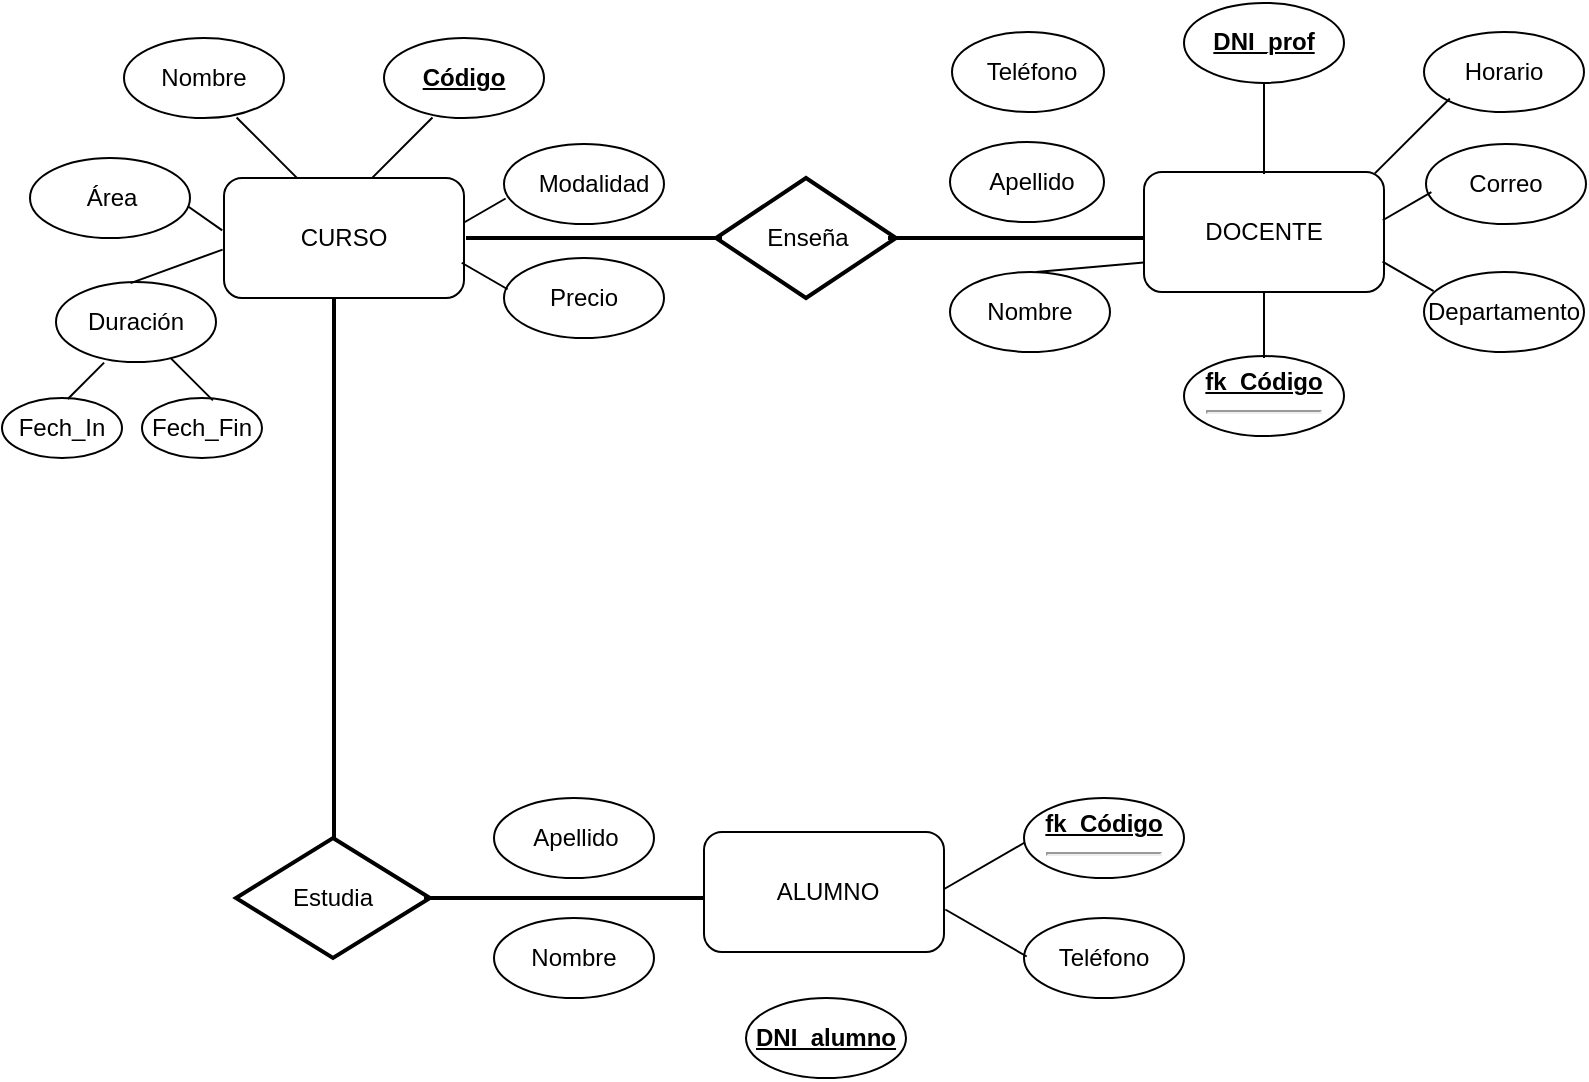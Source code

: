 <mxfile version="13.8.1" type="github">
  <diagram id="Z3yEBhc7wKIZmT2c-PWg" name="Page-1">
    <mxGraphModel dx="868" dy="393" grid="1" gridSize="10" guides="1" tooltips="1" connect="1" arrows="1" fold="1" page="1" pageScale="1" pageWidth="827" pageHeight="1169" math="0" shadow="0">
      <root>
        <mxCell id="0" />
        <mxCell id="1" parent="0" />
        <mxCell id="v_dqo2X1sqBnSjcoPTeL-1" value="" style="rounded=1;whiteSpace=wrap;html=1;" parent="1" vertex="1">
          <mxGeometry x="120" y="130" width="120" height="60" as="geometry" />
        </mxCell>
        <mxCell id="v_dqo2X1sqBnSjcoPTeL-6" value="" style="ellipse;whiteSpace=wrap;html=1;" parent="1" vertex="1">
          <mxGeometry x="200" y="60" width="80" height="40" as="geometry" />
        </mxCell>
        <mxCell id="v_dqo2X1sqBnSjcoPTeL-7" value="" style="ellipse;whiteSpace=wrap;html=1;" parent="1" vertex="1">
          <mxGeometry x="260" y="113" width="80" height="40" as="geometry" />
        </mxCell>
        <mxCell id="v_dqo2X1sqBnSjcoPTeL-8" value="Modalidad" style="text;html=1;strokeColor=none;fillColor=none;align=center;verticalAlign=middle;whiteSpace=wrap;rounded=0;" parent="1" vertex="1">
          <mxGeometry x="270" y="123" width="70" height="20" as="geometry" />
        </mxCell>
        <mxCell id="v_dqo2X1sqBnSjcoPTeL-10" value="" style="ellipse;whiteSpace=wrap;html=1;" parent="1" vertex="1">
          <mxGeometry x="70" y="60" width="80" height="40" as="geometry" />
        </mxCell>
        <mxCell id="v_dqo2X1sqBnSjcoPTeL-11" value="" style="ellipse;whiteSpace=wrap;html=1;" parent="1" vertex="1">
          <mxGeometry x="23" y="120" width="80" height="40" as="geometry" />
        </mxCell>
        <mxCell id="v_dqo2X1sqBnSjcoPTeL-12" value="" style="ellipse;whiteSpace=wrap;html=1;" parent="1" vertex="1">
          <mxGeometry x="36" y="182" width="80" height="40" as="geometry" />
        </mxCell>
        <mxCell id="v_dqo2X1sqBnSjcoPTeL-13" value="" style="ellipse;whiteSpace=wrap;html=1;" parent="1" vertex="1">
          <mxGeometry x="260" y="170" width="80" height="40" as="geometry" />
        </mxCell>
        <mxCell id="v_dqo2X1sqBnSjcoPTeL-14" value="Duración" style="text;html=1;strokeColor=none;fillColor=none;align=center;verticalAlign=middle;whiteSpace=wrap;rounded=0;" parent="1" vertex="1">
          <mxGeometry x="56" y="192" width="40" height="20" as="geometry" />
        </mxCell>
        <mxCell id="v_dqo2X1sqBnSjcoPTeL-17" value="Área" style="text;html=1;strokeColor=none;fillColor=none;align=center;verticalAlign=middle;whiteSpace=wrap;rounded=0;" parent="1" vertex="1">
          <mxGeometry x="44" y="130" width="40" height="20" as="geometry" />
        </mxCell>
        <mxCell id="v_dqo2X1sqBnSjcoPTeL-18" value="Nombre" style="text;html=1;strokeColor=none;fillColor=none;align=center;verticalAlign=middle;whiteSpace=wrap;rounded=0;" parent="1" vertex="1">
          <mxGeometry x="90" y="70" width="40" height="20" as="geometry" />
        </mxCell>
        <mxCell id="v_dqo2X1sqBnSjcoPTeL-19" value="Precio" style="text;html=1;strokeColor=none;fillColor=none;align=center;verticalAlign=middle;whiteSpace=wrap;rounded=0;" parent="1" vertex="1">
          <mxGeometry x="280" y="180" width="40" height="20" as="geometry" />
        </mxCell>
        <mxCell id="v_dqo2X1sqBnSjcoPTeL-20" value="Código" style="text;html=1;strokeColor=none;fillColor=none;align=center;verticalAlign=middle;whiteSpace=wrap;rounded=0;strokeWidth=3;fontStyle=5" parent="1" vertex="1">
          <mxGeometry x="220" y="70" width="40" height="20" as="geometry" />
        </mxCell>
        <mxCell id="v_dqo2X1sqBnSjcoPTeL-21" value="CURSO" style="text;html=1;strokeColor=none;fillColor=none;align=center;verticalAlign=middle;whiteSpace=wrap;rounded=0;" parent="1" vertex="1">
          <mxGeometry x="160" y="150" width="40" height="20" as="geometry" />
        </mxCell>
        <mxCell id="v_dqo2X1sqBnSjcoPTeL-22" value="" style="rounded=1;whiteSpace=wrap;html=1;" parent="1" vertex="1">
          <mxGeometry x="580" y="127" width="120" height="60" as="geometry" />
        </mxCell>
        <mxCell id="v_dqo2X1sqBnSjcoPTeL-23" value="" style="ellipse;whiteSpace=wrap;html=1;" parent="1" vertex="1">
          <mxGeometry x="600" y="219" width="80" height="40" as="geometry" />
        </mxCell>
        <mxCell id="v_dqo2X1sqBnSjcoPTeL-24" value="" style="ellipse;whiteSpace=wrap;html=1;" parent="1" vertex="1">
          <mxGeometry x="721" y="113" width="80" height="40" as="geometry" />
        </mxCell>
        <mxCell id="v_dqo2X1sqBnSjcoPTeL-25" value="Correo" style="text;html=1;strokeColor=none;fillColor=none;align=center;verticalAlign=middle;whiteSpace=wrap;rounded=0;" parent="1" vertex="1">
          <mxGeometry x="726" y="123" width="70" height="20" as="geometry" />
        </mxCell>
        <mxCell id="v_dqo2X1sqBnSjcoPTeL-26" value="" style="ellipse;whiteSpace=wrap;html=1;" parent="1" vertex="1">
          <mxGeometry x="483" y="177" width="80" height="40" as="geometry" />
        </mxCell>
        <mxCell id="v_dqo2X1sqBnSjcoPTeL-27" value="" style="ellipse;whiteSpace=wrap;html=1;" parent="1" vertex="1">
          <mxGeometry x="483" y="112" width="77" height="40" as="geometry" />
        </mxCell>
        <mxCell id="v_dqo2X1sqBnSjcoPTeL-28" value="" style="ellipse;whiteSpace=wrap;html=1;" parent="1" vertex="1">
          <mxGeometry x="484" y="57" width="76" height="40" as="geometry" />
        </mxCell>
        <mxCell id="v_dqo2X1sqBnSjcoPTeL-29" value="" style="ellipse;whiteSpace=wrap;html=1;" parent="1" vertex="1">
          <mxGeometry x="720" y="177" width="80" height="40" as="geometry" />
        </mxCell>
        <mxCell id="v_dqo2X1sqBnSjcoPTeL-30" value="Teléfono" style="text;html=1;strokeColor=none;fillColor=none;align=center;verticalAlign=middle;whiteSpace=wrap;rounded=0;" parent="1" vertex="1">
          <mxGeometry x="504" y="67" width="40" height="20" as="geometry" />
        </mxCell>
        <mxCell id="v_dqo2X1sqBnSjcoPTeL-31" value="Apellido" style="text;html=1;strokeColor=none;fillColor=none;align=center;verticalAlign=middle;whiteSpace=wrap;rounded=0;" parent="1" vertex="1">
          <mxGeometry x="504" y="122" width="40" height="20" as="geometry" />
        </mxCell>
        <mxCell id="v_dqo2X1sqBnSjcoPTeL-32" value="Nombre" style="text;html=1;strokeColor=none;fillColor=none;align=center;verticalAlign=middle;whiteSpace=wrap;rounded=0;" parent="1" vertex="1">
          <mxGeometry x="503" y="187" width="40" height="20" as="geometry" />
        </mxCell>
        <mxCell id="v_dqo2X1sqBnSjcoPTeL-33" value="Departamento" style="text;html=1;strokeColor=none;fillColor=none;align=center;verticalAlign=middle;whiteSpace=wrap;rounded=0;" parent="1" vertex="1">
          <mxGeometry x="740" y="187" width="40" height="20" as="geometry" />
        </mxCell>
        <mxCell id="v_dqo2X1sqBnSjcoPTeL-34" value="fk_Código&lt;br&gt;&lt;hr&gt;" style="text;html=1;strokeColor=none;fillColor=none;align=center;verticalAlign=middle;whiteSpace=wrap;rounded=0;strokeWidth=3;fontStyle=5" parent="1" vertex="1">
          <mxGeometry x="620" y="229" width="40" height="20" as="geometry" />
        </mxCell>
        <mxCell id="v_dqo2X1sqBnSjcoPTeL-35" value="DOCENTE" style="text;html=1;strokeColor=none;fillColor=none;align=center;verticalAlign=middle;whiteSpace=wrap;rounded=0;" parent="1" vertex="1">
          <mxGeometry x="620" y="147" width="40" height="20" as="geometry" />
        </mxCell>
        <mxCell id="v_dqo2X1sqBnSjcoPTeL-36" value="" style="ellipse;whiteSpace=wrap;html=1;" parent="1" vertex="1">
          <mxGeometry x="720" y="57" width="80" height="40" as="geometry" />
        </mxCell>
        <mxCell id="v_dqo2X1sqBnSjcoPTeL-37" value="Horario" style="text;html=1;strokeColor=none;fillColor=none;align=center;verticalAlign=middle;whiteSpace=wrap;rounded=0;" parent="1" vertex="1">
          <mxGeometry x="740" y="67" width="40" height="20" as="geometry" />
        </mxCell>
        <mxCell id="v_dqo2X1sqBnSjcoPTeL-38" value="" style="ellipse;whiteSpace=wrap;html=1;" parent="1" vertex="1">
          <mxGeometry x="600" y="42.46" width="80" height="40" as="geometry" />
        </mxCell>
        <mxCell id="v_dqo2X1sqBnSjcoPTeL-39" value="DNI_prof" style="text;html=1;strokeColor=none;fillColor=none;align=center;verticalAlign=middle;whiteSpace=wrap;rounded=0;strokeWidth=3;fontStyle=5" parent="1" vertex="1">
          <mxGeometry x="620" y="52.46" width="40" height="20" as="geometry" />
        </mxCell>
        <mxCell id="jAlQPVcjih--SQIn9qe2-1" value="" style="rounded=1;whiteSpace=wrap;html=1;" vertex="1" parent="1">
          <mxGeometry x="360" y="457" width="120" height="60" as="geometry" />
        </mxCell>
        <mxCell id="jAlQPVcjih--SQIn9qe2-2" value="" style="ellipse;whiteSpace=wrap;html=1;" vertex="1" parent="1">
          <mxGeometry x="520" y="440" width="80" height="40" as="geometry" />
        </mxCell>
        <mxCell id="jAlQPVcjih--SQIn9qe2-5" value="" style="ellipse;whiteSpace=wrap;html=1;" vertex="1" parent="1">
          <mxGeometry x="255" y="500" width="80" height="40" as="geometry" />
        </mxCell>
        <mxCell id="jAlQPVcjih--SQIn9qe2-6" value="" style="ellipse;whiteSpace=wrap;html=1;" vertex="1" parent="1">
          <mxGeometry x="255" y="440" width="80" height="40" as="geometry" />
        </mxCell>
        <mxCell id="jAlQPVcjih--SQIn9qe2-7" value="" style="ellipse;whiteSpace=wrap;html=1;" vertex="1" parent="1">
          <mxGeometry x="520" y="500" width="80" height="40" as="geometry" />
        </mxCell>
        <mxCell id="jAlQPVcjih--SQIn9qe2-9" value="Teléfono" style="text;html=1;strokeColor=none;fillColor=none;align=center;verticalAlign=middle;whiteSpace=wrap;rounded=0;" vertex="1" parent="1">
          <mxGeometry x="540" y="510" width="40" height="20" as="geometry" />
        </mxCell>
        <mxCell id="jAlQPVcjih--SQIn9qe2-10" value="Apellido" style="text;html=1;strokeColor=none;fillColor=none;align=center;verticalAlign=middle;whiteSpace=wrap;rounded=0;" vertex="1" parent="1">
          <mxGeometry x="276" y="450" width="40" height="20" as="geometry" />
        </mxCell>
        <mxCell id="jAlQPVcjih--SQIn9qe2-11" value="Nombre" style="text;html=1;strokeColor=none;fillColor=none;align=center;verticalAlign=middle;whiteSpace=wrap;rounded=0;" vertex="1" parent="1">
          <mxGeometry x="275" y="510" width="40" height="20" as="geometry" />
        </mxCell>
        <mxCell id="jAlQPVcjih--SQIn9qe2-13" value="fk_Código&lt;br&gt;&lt;hr&gt;" style="text;html=1;strokeColor=none;fillColor=none;align=center;verticalAlign=middle;whiteSpace=wrap;rounded=0;strokeWidth=3;fontStyle=5" vertex="1" parent="1">
          <mxGeometry x="540" y="450" width="40" height="20" as="geometry" />
        </mxCell>
        <mxCell id="jAlQPVcjih--SQIn9qe2-14" value="ALUMNO" style="text;html=1;strokeColor=none;fillColor=none;align=center;verticalAlign=middle;whiteSpace=wrap;rounded=0;" vertex="1" parent="1">
          <mxGeometry x="402" y="477" width="40" height="20" as="geometry" />
        </mxCell>
        <mxCell id="jAlQPVcjih--SQIn9qe2-17" value="" style="ellipse;whiteSpace=wrap;html=1;" vertex="1" parent="1">
          <mxGeometry x="381" y="540" width="80" height="40" as="geometry" />
        </mxCell>
        <mxCell id="jAlQPVcjih--SQIn9qe2-18" value="DNI_alumno" style="text;html=1;strokeColor=none;fillColor=none;align=center;verticalAlign=middle;whiteSpace=wrap;rounded=0;strokeWidth=3;fontStyle=5" vertex="1" parent="1">
          <mxGeometry x="401" y="550" width="40" height="20" as="geometry" />
        </mxCell>
        <mxCell id="jAlQPVcjih--SQIn9qe2-27" value="" style="shape=rhombus;perimeter=rhombusPerimeter;html=1;align=center;strokeWidth=2;fontColor=#5C5C5C;fontSize=9;whiteSpace=wrap;" vertex="1" parent="1">
          <mxGeometry x="366" y="130" width="90" height="60" as="geometry" />
        </mxCell>
        <mxCell id="jAlQPVcjih--SQIn9qe2-29" value="Estudia" style="shape=rhombus;perimeter=rhombusPerimeter;whiteSpace=wrap;html=1;align=center;strokeWidth=2;" vertex="1" parent="1">
          <mxGeometry x="126" y="460" width="97" height="60" as="geometry" />
        </mxCell>
        <mxCell id="jAlQPVcjih--SQIn9qe2-30" value="Enseña" style="text;html=1;strokeColor=none;fillColor=none;align=center;verticalAlign=middle;whiteSpace=wrap;rounded=0;fontSize=12;spacing=3;" vertex="1" parent="1">
          <mxGeometry x="392" y="150" width="40" height="20" as="geometry" />
        </mxCell>
        <mxCell id="jAlQPVcjih--SQIn9qe2-32" value="" style="line;strokeWidth=1;direction=north;html=1;fontSize=12;fontColor=#000000;rotation=45;" vertex="1" parent="1">
          <mxGeometry x="199.4" y="93.47" width="19.25" height="43" as="geometry" />
        </mxCell>
        <mxCell id="jAlQPVcjih--SQIn9qe2-35" value="" style="ellipse;whiteSpace=wrap;html=1;" vertex="1" parent="1">
          <mxGeometry x="9" y="240" width="60" height="30" as="geometry" />
        </mxCell>
        <mxCell id="jAlQPVcjih--SQIn9qe2-36" value="Fech_In" style="text;html=1;strokeColor=none;fillColor=none;align=center;verticalAlign=middle;whiteSpace=wrap;rounded=0;" vertex="1" parent="1">
          <mxGeometry x="19" y="245" width="40" height="20" as="geometry" />
        </mxCell>
        <mxCell id="jAlQPVcjih--SQIn9qe2-39" value="" style="ellipse;whiteSpace=wrap;html=1;" vertex="1" parent="1">
          <mxGeometry x="79" y="240" width="60" height="30" as="geometry" />
        </mxCell>
        <mxCell id="jAlQPVcjih--SQIn9qe2-40" value="Fech_Fin" style="text;html=1;strokeColor=none;fillColor=none;align=center;verticalAlign=middle;whiteSpace=wrap;rounded=0;" vertex="1" parent="1">
          <mxGeometry x="89" y="245" width="40" height="20" as="geometry" />
        </mxCell>
        <mxCell id="jAlQPVcjih--SQIn9qe2-41" value="" style="line;strokeWidth=1;direction=north;html=1;fontSize=12;fontColor=#000000;rotation=45;" vertex="1" parent="1">
          <mxGeometry x="704.54" y="82.46" width="19.25" height="53" as="geometry" />
        </mxCell>
        <mxCell id="jAlQPVcjih--SQIn9qe2-42" value="" style="line;strokeWidth=1;direction=east;html=1;fontSize=12;fontColor=#000000;rotation=45;" vertex="1" parent="1">
          <mxGeometry x="119.995" y="105.345" width="43" height="19.25" as="geometry" />
        </mxCell>
        <mxCell id="jAlQPVcjih--SQIn9qe2-43" value="" style="line;strokeWidth=2;html=1;fontSize=12;fontColor=#000000;" vertex="1" parent="1">
          <mxGeometry x="241" y="155" width="128" height="10" as="geometry" />
        </mxCell>
        <mxCell id="jAlQPVcjih--SQIn9qe2-44" value="" style="line;strokeWidth=2;html=1;fontSize=12;fontColor=#000000;" vertex="1" parent="1">
          <mxGeometry x="452" y="155" width="128" height="10" as="geometry" />
        </mxCell>
        <mxCell id="jAlQPVcjih--SQIn9qe2-45" value="" style="line;strokeWidth=2;direction=south;html=1;fontSize=12;fontColor=#000000;" vertex="1" parent="1">
          <mxGeometry x="170" y="190" width="10" height="270" as="geometry" />
        </mxCell>
        <mxCell id="jAlQPVcjih--SQIn9qe2-47" value="" style="line;strokeWidth=2;html=1;fontSize=12;fontColor=#000000;" vertex="1" parent="1">
          <mxGeometry x="220" y="485" width="140" height="10" as="geometry" />
        </mxCell>
        <mxCell id="jAlQPVcjih--SQIn9qe2-48" value="" style="line;strokeWidth=1;direction=north;html=1;fontSize=12;fontColor=#000000;rotation=60;" vertex="1" parent="1">
          <mxGeometry x="490.4" y="450.5" width="19.25" height="47" as="geometry" />
        </mxCell>
        <mxCell id="jAlQPVcjih--SQIn9qe2-49" value="" style="line;strokeWidth=1;direction=north;html=1;fontSize=12;fontColor=#000000;rotation=120;" vertex="1" parent="1">
          <mxGeometry x="491.4" y="484" width="19.25" height="47" as="geometry" />
        </mxCell>
        <mxCell id="jAlQPVcjih--SQIn9qe2-50" value="" style="line;strokeWidth=1;direction=north;html=1;fontSize=12;fontColor=#000000;rotation=60;" vertex="1" parent="1">
          <mxGeometry x="240.79" y="134.25" width="19.25" height="24" as="geometry" />
        </mxCell>
        <mxCell id="jAlQPVcjih--SQIn9qe2-51" value="" style="line;strokeWidth=1;direction=north;html=1;fontSize=12;fontColor=#000000;rotation=70;" vertex="1" parent="1">
          <mxGeometry x="86.67" y="149.68" width="19.25" height="48.96" as="geometry" />
        </mxCell>
        <mxCell id="jAlQPVcjih--SQIn9qe2-52" value="" style="line;strokeWidth=1;direction=north;html=1;fontSize=12;fontColor=#000000;rotation=60;" vertex="1" parent="1">
          <mxGeometry x="701.92" y="130.07" width="19.25" height="28.07" as="geometry" />
        </mxCell>
        <mxCell id="jAlQPVcjih--SQIn9qe2-53" value="" style="line;strokeWidth=1;direction=north;html=1;fontSize=12;fontColor=#000000;rotation=120;" vertex="1" parent="1">
          <mxGeometry x="702.42" y="164.38" width="19.25" height="29.5" as="geometry" />
        </mxCell>
        <mxCell id="jAlQPVcjih--SQIn9qe2-54" value="" style="line;strokeWidth=1;direction=north;html=1;fontSize=12;fontColor=#000000;rotation=120;" vertex="1" parent="1">
          <mxGeometry x="240.7" y="165.75" width="19.25" height="26.5" as="geometry" />
        </mxCell>
        <mxCell id="jAlQPVcjih--SQIn9qe2-55" value="" style="line;strokeWidth=1;direction=east;html=1;fontSize=12;fontColor=#000000;rotation=35;" vertex="1" parent="1">
          <mxGeometry x="100.02" y="140.53" width="21.01" height="19.25" as="geometry" />
        </mxCell>
        <mxCell id="jAlQPVcjih--SQIn9qe2-56" value="" style="line;strokeWidth=1;direction=north;html=1;fontSize=12;fontColor=#000000;rotation=85;" vertex="1" parent="1">
          <mxGeometry x="543.38" y="147.59" width="19.25" height="54" as="geometry" />
        </mxCell>
        <mxCell id="jAlQPVcjih--SQIn9qe2-57" value="" style="line;strokeWidth=1;direction=north;html=1;fontSize=12;fontColor=#000000;rotation=45;" vertex="1" parent="1">
          <mxGeometry x="41.35" y="218.57" width="19.25" height="25.67" as="geometry" />
        </mxCell>
        <mxCell id="jAlQPVcjih--SQIn9qe2-59" value="" style="line;strokeWidth=1;direction=east;html=1;fontSize=12;fontColor=#000000;rotation=45;" vertex="1" parent="1">
          <mxGeometry x="89.25" y="216.01" width="29.51" height="29.47" as="geometry" />
        </mxCell>
        <mxCell id="jAlQPVcjih--SQIn9qe2-63" value="" style="line;strokeWidth=1;direction=south;html=1;fontSize=12;fontColor=#000000;" vertex="1" parent="1">
          <mxGeometry x="635" y="82.97" width="10" height="45.03" as="geometry" />
        </mxCell>
        <mxCell id="jAlQPVcjih--SQIn9qe2-64" value="" style="line;strokeWidth=1;direction=south;html=1;fontSize=12;fontColor=#000000;" vertex="1" parent="1">
          <mxGeometry x="635" y="187" width="10" height="33" as="geometry" />
        </mxCell>
      </root>
    </mxGraphModel>
  </diagram>
</mxfile>
